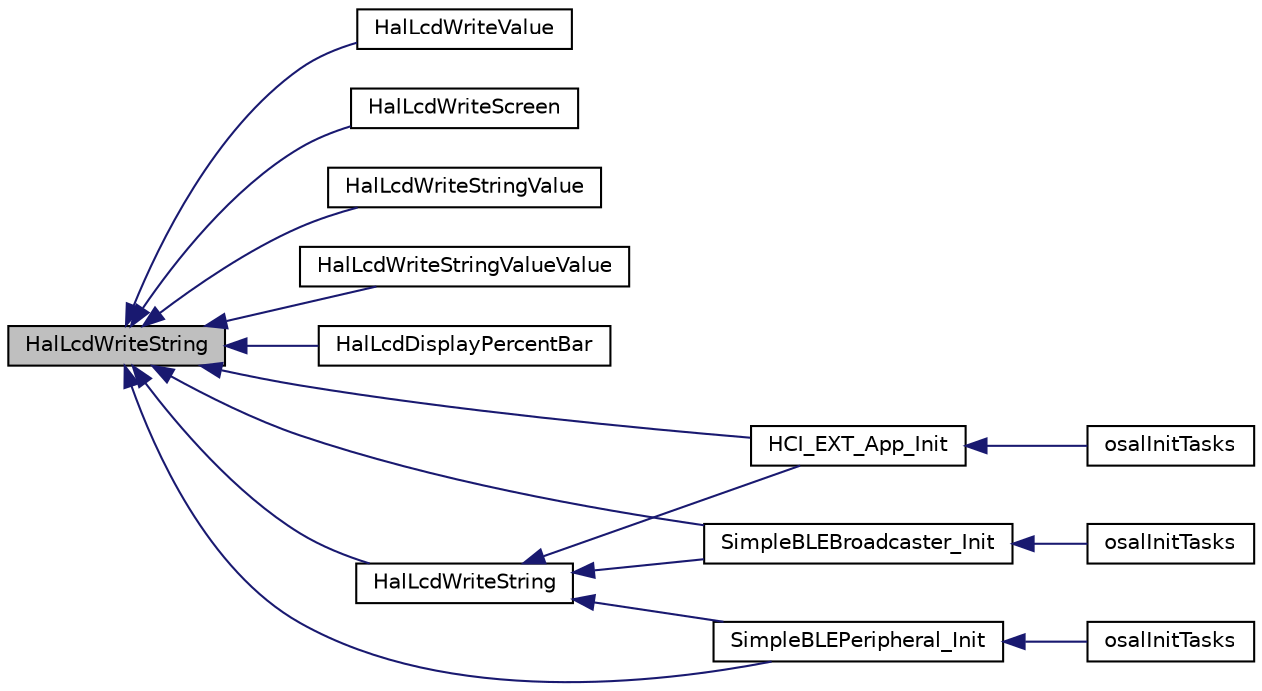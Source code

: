 digraph "HalLcdWriteString"
{
  edge [fontname="Helvetica",fontsize="10",labelfontname="Helvetica",labelfontsize="10"];
  node [fontname="Helvetica",fontsize="10",shape=record];
  rankdir="LR";
  Node1 [label="HalLcdWriteString",height=0.2,width=0.4,color="black", fillcolor="grey75", style="filled" fontcolor="black"];
  Node1 -> Node2 [dir="back",color="midnightblue",fontsize="10",style="solid",fontname="Helvetica"];
  Node2 [label="HalLcdWriteValue",height=0.2,width=0.4,color="black", fillcolor="white", style="filled",URL="$_c_c2540_e_b_2hal__lcd_8c.html#a37e1fa3911a76283621528d380923295"];
  Node1 -> Node3 [dir="back",color="midnightblue",fontsize="10",style="solid",fontname="Helvetica"];
  Node3 [label="HalLcdWriteScreen",height=0.2,width=0.4,color="black", fillcolor="white", style="filled",URL="$_c_c2540_e_b_2hal__lcd_8c.html#afbfc3be29c9634d7a838eeb7b9eb930b"];
  Node1 -> Node4 [dir="back",color="midnightblue",fontsize="10",style="solid",fontname="Helvetica"];
  Node4 [label="HalLcdWriteStringValue",height=0.2,width=0.4,color="black", fillcolor="white", style="filled",URL="$_c_c2540_e_b_2hal__lcd_8c.html#a68fbadc90a2bda8b41a64967daf920d7"];
  Node1 -> Node5 [dir="back",color="midnightblue",fontsize="10",style="solid",fontname="Helvetica"];
  Node5 [label="HalLcdWriteStringValueValue",height=0.2,width=0.4,color="black", fillcolor="white", style="filled",URL="$_c_c2540_e_b_2hal__lcd_8c.html#ac357d5f9892d9f4f88b4b65873306f49"];
  Node1 -> Node6 [dir="back",color="midnightblue",fontsize="10",style="solid",fontname="Helvetica"];
  Node6 [label="HalLcdDisplayPercentBar",height=0.2,width=0.4,color="black", fillcolor="white", style="filled",URL="$_c_c2540_e_b_2hal__lcd_8c.html#a963907ea47331879aeca8034130e953a"];
  Node1 -> Node7 [dir="back",color="midnightblue",fontsize="10",style="solid",fontname="Helvetica"];
  Node7 [label="HalLcdWriteString",height=0.2,width=0.4,color="black", fillcolor="white", style="filled",URL="$_c_c2540_u_s_b_2hal__lcd_8c.html#a9e118d9557f5f611af7d777cf3378d5b"];
  Node7 -> Node8 [dir="back",color="midnightblue",fontsize="10",style="solid",fontname="Helvetica"];
  Node8 [label="HCI_EXT_App_Init",height=0.2,width=0.4,color="black", fillcolor="white", style="filled",URL="$hci__ext__app_8h.html#a8b65a62461861fae144a408d2c02b002"];
  Node8 -> Node9 [dir="back",color="midnightblue",fontsize="10",style="solid",fontname="Helvetica"];
  Node9 [label="osalInitTasks",height=0.2,width=0.4,color="black", fillcolor="white", style="filled",URL="$_o_s_a_l___host_test_8c.html#a7ad49ef9f96d7753c3e77e0e69231bb2"];
  Node7 -> Node10 [dir="back",color="midnightblue",fontsize="10",style="solid",fontname="Helvetica"];
  Node10 [label="SimpleBLEBroadcaster_Init",height=0.2,width=0.4,color="black", fillcolor="white", style="filled",URL="$simple_b_l_e_broadcaster_8h.html#abc6927408c6a346565f7e948294a4254"];
  Node10 -> Node11 [dir="back",color="midnightblue",fontsize="10",style="solid",fontname="Helvetica"];
  Node11 [label="osalInitTasks",height=0.2,width=0.4,color="black", fillcolor="white", style="filled",URL="$_o_s_a_l___simple_b_l_e_broadcaster_8c.html#a7ad49ef9f96d7753c3e77e0e69231bb2"];
  Node7 -> Node12 [dir="back",color="midnightblue",fontsize="10",style="solid",fontname="Helvetica"];
  Node12 [label="SimpleBLEPeripheral_Init",height=0.2,width=0.4,color="black", fillcolor="white", style="filled",URL="$simple_b_l_e_peripheral_8h.html#a6fcd1a4a66a1ced5b5baa29de52572ef"];
  Node12 -> Node13 [dir="back",color="midnightblue",fontsize="10",style="solid",fontname="Helvetica"];
  Node13 [label="osalInitTasks",height=0.2,width=0.4,color="black", fillcolor="white", style="filled",URL="$_o_s_a_l___simple_b_l_e_peripheral_8c.html#a7ad49ef9f96d7753c3e77e0e69231bb2"];
  Node1 -> Node8 [dir="back",color="midnightblue",fontsize="10",style="solid",fontname="Helvetica"];
  Node1 -> Node10 [dir="back",color="midnightblue",fontsize="10",style="solid",fontname="Helvetica"];
  Node1 -> Node12 [dir="back",color="midnightblue",fontsize="10",style="solid",fontname="Helvetica"];
}
